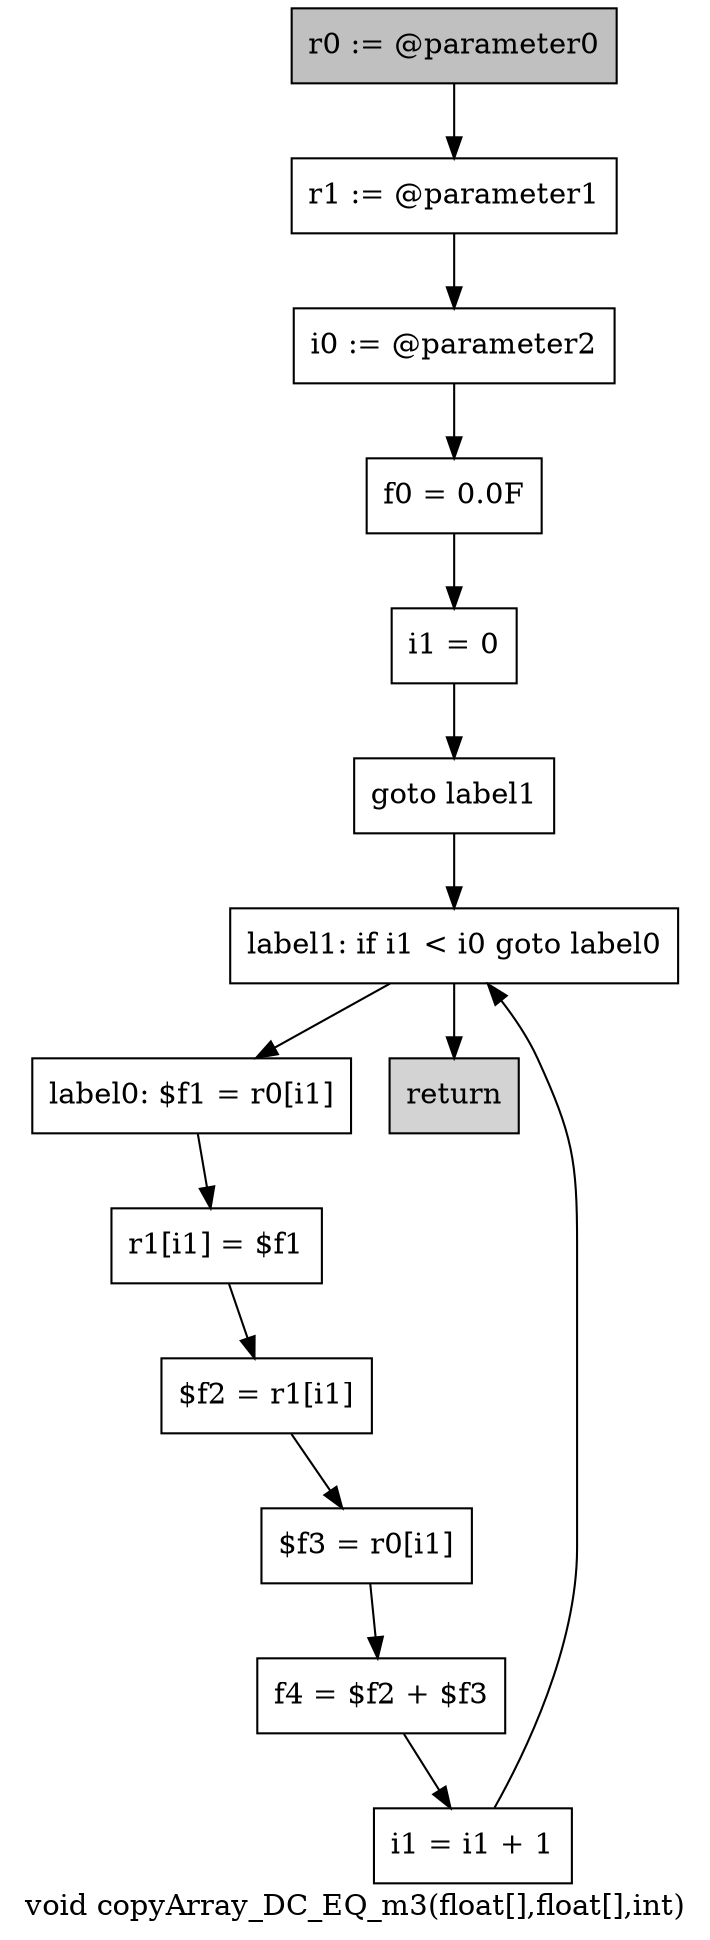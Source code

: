 digraph "void copyArray_DC_EQ_m3(float[],float[],int)" {
    label="void copyArray_DC_EQ_m3(float[],float[],int)";
    node [shape=box];
    "0" [style=filled,fillcolor=gray,label="r0 := @parameter0",];
    "1" [label="r1 := @parameter1",];
    "0"->"1";
    "2" [label="i0 := @parameter2",];
    "1"->"2";
    "3" [label="f0 = 0.0F",];
    "2"->"3";
    "4" [label="i1 = 0",];
    "3"->"4";
    "5" [label="goto label1",];
    "4"->"5";
    "12" [label="label1: if i1 < i0 goto label0",];
    "5"->"12";
    "6" [label="label0: $f1 = r0[i1]",];
    "7" [label="r1[i1] = $f1",];
    "6"->"7";
    "8" [label="$f2 = r1[i1]",];
    "7"->"8";
    "9" [label="$f3 = r0[i1]",];
    "8"->"9";
    "10" [label="f4 = $f2 + $f3",];
    "9"->"10";
    "11" [label="i1 = i1 + 1",];
    "10"->"11";
    "11"->"12";
    "12"->"6";
    "13" [style=filled,fillcolor=lightgray,label="return",];
    "12"->"13";
}
